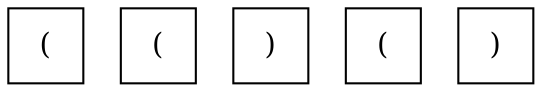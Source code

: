 digraph {
	node [shape=square]
	0 [label="("]
	1 [label="("]
	2 [label=")"]
	3 [label="("]
	4 [label=")"]
	{
		graph [rank=same]
		0
		1
		2
		3
		4
	}
}
